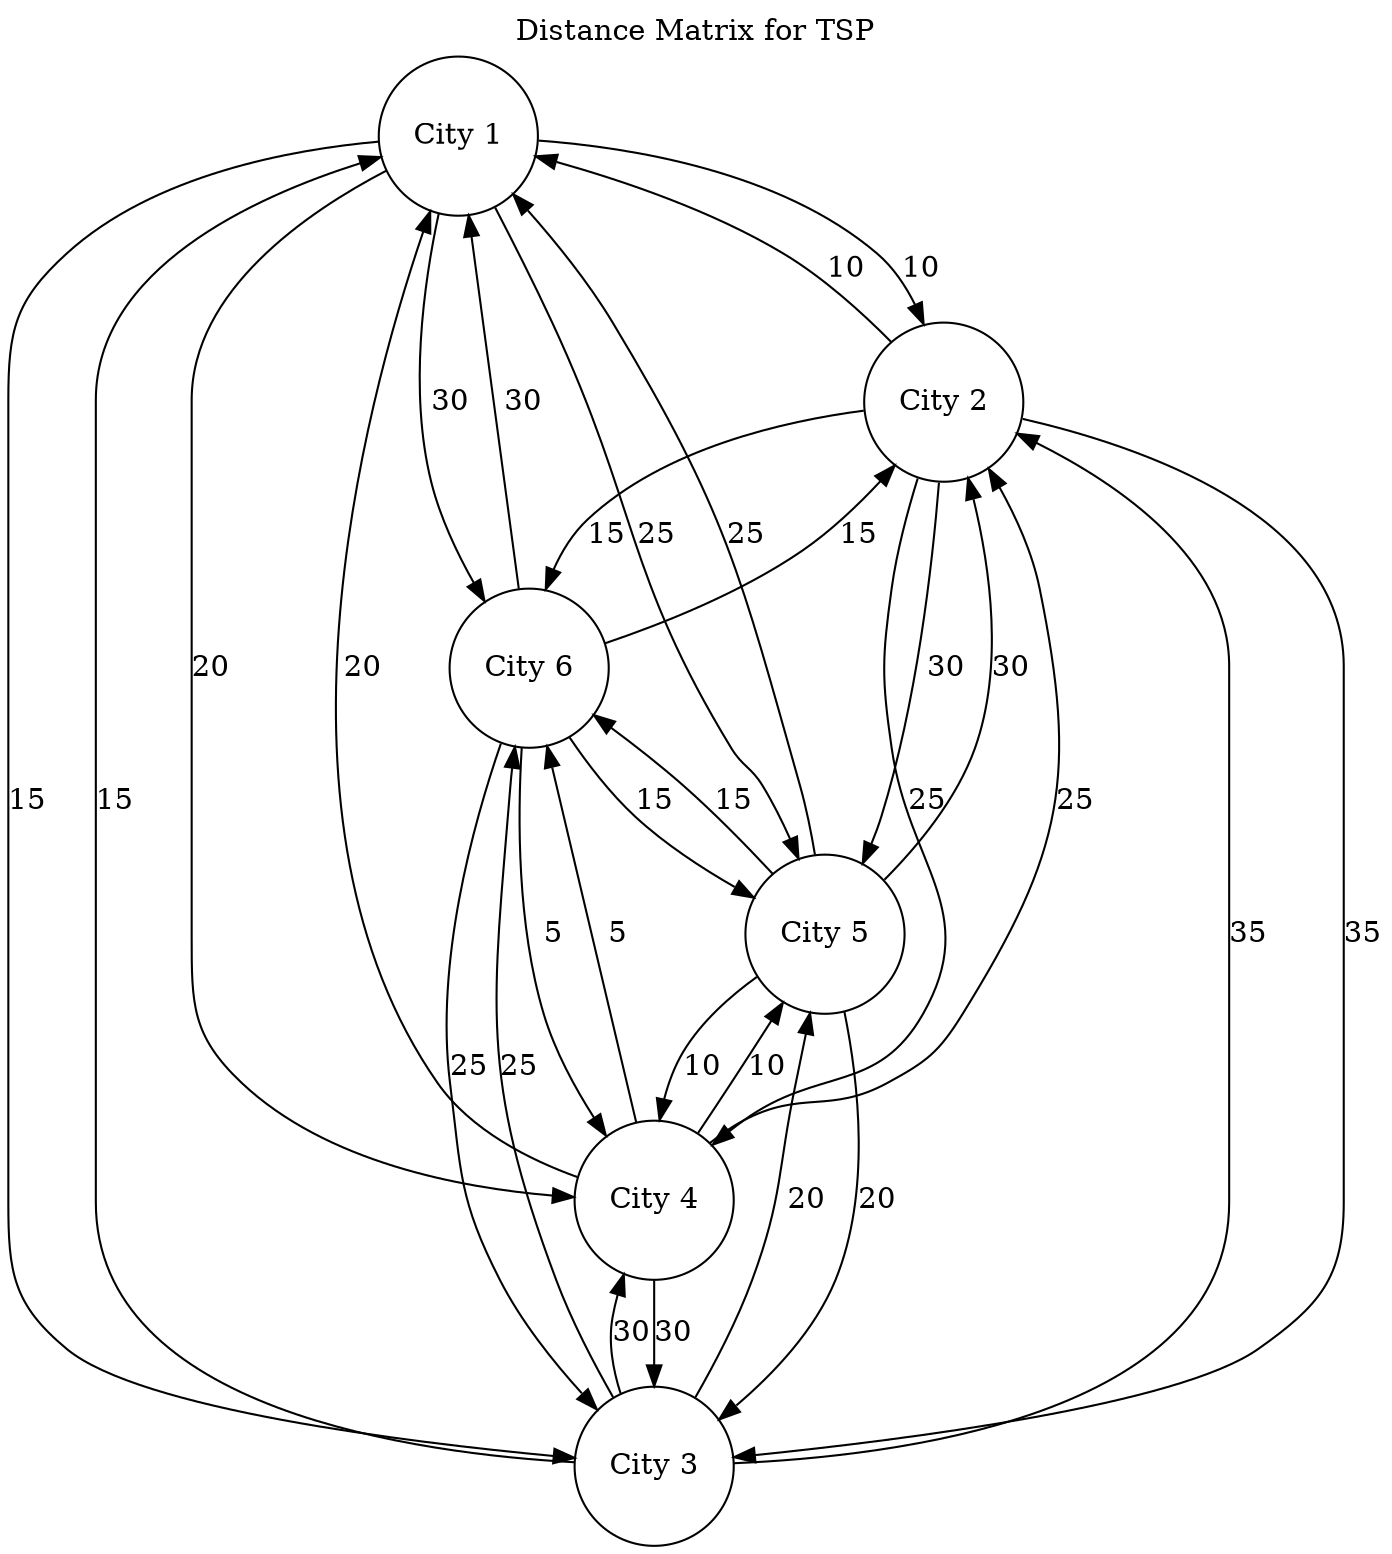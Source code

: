 digraph G {
    label="Distance Matrix for TSP"
    labelloc=top
    labeljust=center

    // Nodes representing cities
    node [shape=circle]
    A [label="City 1"]
    B [label="City 2"]
    C [label="City 3"]
    D [label="City 4"]
    E [label="City 5"]
    F [label="City 6"]

    // Edges representing distances between cities
    A -> B [label="10"]
    A -> C [label="15"]
    A -> D [label="20"]
    A -> E [label="25"]
    A -> F [label="30"]

    B -> A [label="10"]
    B -> C [label="35"]
    B -> D [label="25"]
    B -> E [label="30"]
    B -> F [label="15"]

    C -> A [label="15"]
    C -> B [label="35"]
    C -> D [label="30"]
    C -> E [label="20"]
    C -> F [label="25"]

    D -> A [label="20"]
    D -> B [label="25"]
    D -> C [label="30"]
    D -> E [label="10"]
    D -> F [label="5"]

    E -> A [label="25"]
    E -> B [label="30"]
    E -> C [label="20"]
    E -> D [label="10"]
    E -> F [label="15"]

    F -> A [label="30"]
    F -> B [label="15"]
    F -> C [label="25"]
    F -> D [label="5"]
    F -> E [label="15"]
}
